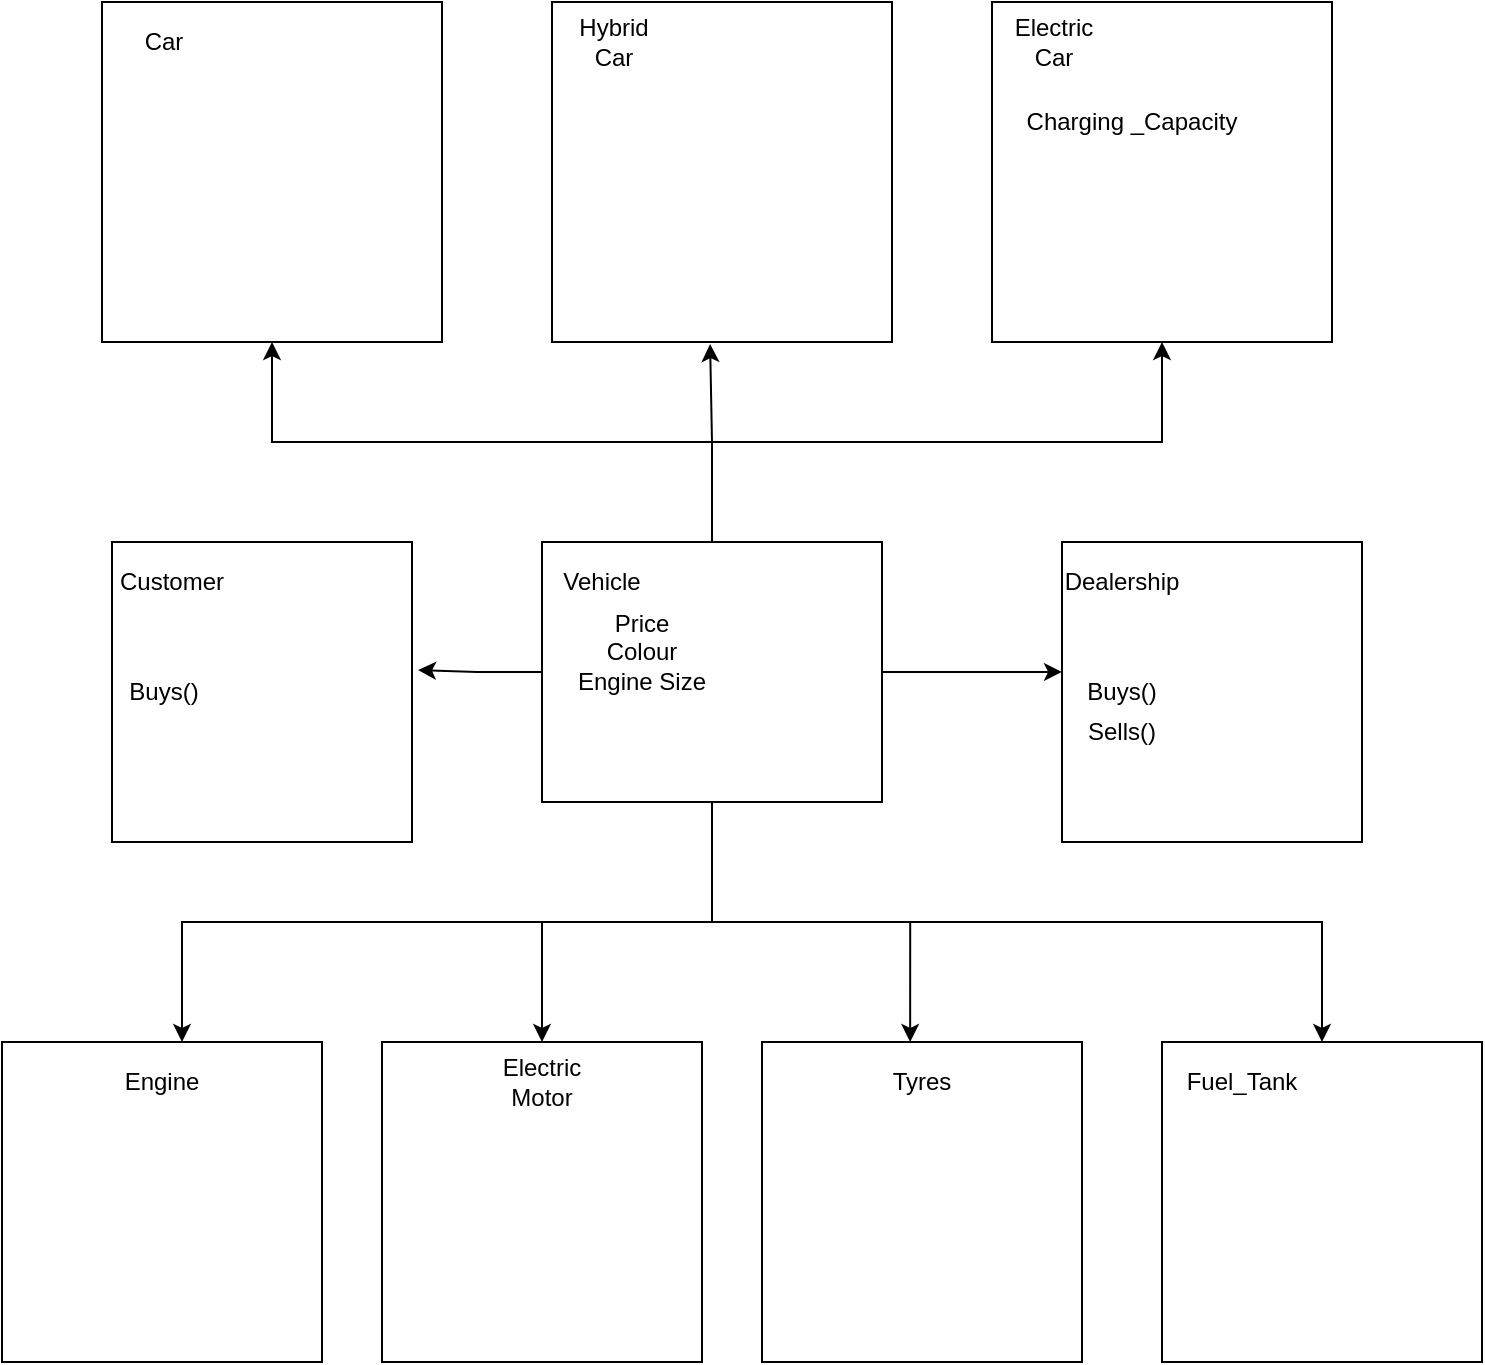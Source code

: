 <mxfile version="14.6.10" type="device"><diagram id="_HAQrkn4veBO2BWzJX4A" name="Page-1"><mxGraphModel dx="1026" dy="432" grid="1" gridSize="10" guides="1" tooltips="1" connect="1" arrows="1" fold="1" page="1" pageScale="1" pageWidth="827" pageHeight="1169" math="0" shadow="0"><root><mxCell id="0"/><mxCell id="1" parent="0"/><mxCell id="vwRxAgtIESFfnCcARQjO-35" style="edgeStyle=orthogonalEdgeStyle;rounded=0;orthogonalLoop=1;jettySize=auto;html=1;exitX=0.5;exitY=0;exitDx=0;exitDy=0;entryX=0.5;entryY=0;entryDx=0;entryDy=0;" edge="1" parent="1" source="vwRxAgtIESFfnCcARQjO-1" target="vwRxAgtIESFfnCcARQjO-2"><mxGeometry relative="1" as="geometry"/></mxCell><mxCell id="vwRxAgtIESFfnCcARQjO-1" value="" style="whiteSpace=wrap;html=1;aspect=fixed;" vertex="1" parent="1"><mxGeometry x="20" y="540" width="160" height="160" as="geometry"/></mxCell><mxCell id="vwRxAgtIESFfnCcARQjO-2" value="Engine" style="text;html=1;strokeColor=none;fillColor=none;align=center;verticalAlign=middle;whiteSpace=wrap;rounded=0;" vertex="1" parent="1"><mxGeometry x="80" y="550" width="40" height="20" as="geometry"/></mxCell><mxCell id="vwRxAgtIESFfnCcARQjO-3" value="" style="whiteSpace=wrap;html=1;aspect=fixed;" vertex="1" parent="1"><mxGeometry x="400" y="540" width="160" height="160" as="geometry"/></mxCell><mxCell id="vwRxAgtIESFfnCcARQjO-4" value="Tyres" style="text;html=1;strokeColor=none;fillColor=none;align=center;verticalAlign=middle;whiteSpace=wrap;rounded=0;" vertex="1" parent="1"><mxGeometry x="460" y="550" width="40" height="20" as="geometry"/></mxCell><mxCell id="vwRxAgtIESFfnCcARQjO-5" value="" style="whiteSpace=wrap;html=1;aspect=fixed;" vertex="1" parent="1"><mxGeometry x="600" y="540" width="160" height="160" as="geometry"/></mxCell><mxCell id="vwRxAgtIESFfnCcARQjO-6" value="Fuel_Tank" style="text;html=1;strokeColor=none;fillColor=none;align=center;verticalAlign=middle;whiteSpace=wrap;rounded=0;" vertex="1" parent="1"><mxGeometry x="620" y="550" width="40" height="20" as="geometry"/></mxCell><mxCell id="vwRxAgtIESFfnCcARQjO-14" style="edgeStyle=orthogonalEdgeStyle;rounded=0;orthogonalLoop=1;jettySize=auto;html=1;exitX=0.5;exitY=1;exitDx=0;exitDy=0;" edge="1" parent="1" source="vwRxAgtIESFfnCcARQjO-7" target="vwRxAgtIESFfnCcARQjO-1"><mxGeometry relative="1" as="geometry"><Array as="points"><mxPoint x="375" y="480"/><mxPoint x="110" y="480"/></Array></mxGeometry></mxCell><mxCell id="vwRxAgtIESFfnCcARQjO-15" style="edgeStyle=orthogonalEdgeStyle;rounded=0;orthogonalLoop=1;jettySize=auto;html=1;exitX=0.5;exitY=1;exitDx=0;exitDy=0;" edge="1" parent="1" source="vwRxAgtIESFfnCcARQjO-7" target="vwRxAgtIESFfnCcARQjO-5"><mxGeometry relative="1" as="geometry"><Array as="points"><mxPoint x="375" y="480"/><mxPoint x="680" y="480"/></Array></mxGeometry></mxCell><mxCell id="vwRxAgtIESFfnCcARQjO-16" style="edgeStyle=orthogonalEdgeStyle;rounded=0;orthogonalLoop=1;jettySize=auto;html=1;exitX=0.5;exitY=1;exitDx=0;exitDy=0;entryX=0.463;entryY=0;entryDx=0;entryDy=0;entryPerimeter=0;" edge="1" parent="1" source="vwRxAgtIESFfnCcARQjO-7" target="vwRxAgtIESFfnCcARQjO-3"><mxGeometry relative="1" as="geometry"/></mxCell><mxCell id="vwRxAgtIESFfnCcARQjO-17" style="edgeStyle=orthogonalEdgeStyle;rounded=0;orthogonalLoop=1;jettySize=auto;html=1;exitX=1;exitY=0.5;exitDx=0;exitDy=0;entryX=0;entryY=0.433;entryDx=0;entryDy=0;entryPerimeter=0;" edge="1" parent="1" source="vwRxAgtIESFfnCcARQjO-7" target="vwRxAgtIESFfnCcARQjO-9"><mxGeometry relative="1" as="geometry"/></mxCell><mxCell id="vwRxAgtIESFfnCcARQjO-18" style="edgeStyle=orthogonalEdgeStyle;rounded=0;orthogonalLoop=1;jettySize=auto;html=1;exitX=0;exitY=0.5;exitDx=0;exitDy=0;entryX=1.02;entryY=0.427;entryDx=0;entryDy=0;entryPerimeter=0;" edge="1" parent="1" source="vwRxAgtIESFfnCcARQjO-7" target="vwRxAgtIESFfnCcARQjO-12"><mxGeometry relative="1" as="geometry"/></mxCell><mxCell id="vwRxAgtIESFfnCcARQjO-31" style="edgeStyle=orthogonalEdgeStyle;rounded=0;orthogonalLoop=1;jettySize=auto;html=1;exitX=0.5;exitY=0;exitDx=0;exitDy=0;entryX=0.465;entryY=1.006;entryDx=0;entryDy=0;entryPerimeter=0;" edge="1" parent="1" source="vwRxAgtIESFfnCcARQjO-7" target="vwRxAgtIESFfnCcARQjO-26"><mxGeometry relative="1" as="geometry"/></mxCell><mxCell id="vwRxAgtIESFfnCcARQjO-32" style="edgeStyle=orthogonalEdgeStyle;rounded=0;orthogonalLoop=1;jettySize=auto;html=1;exitX=0.5;exitY=0;exitDx=0;exitDy=0;entryX=0.5;entryY=1;entryDx=0;entryDy=0;" edge="1" parent="1" source="vwRxAgtIESFfnCcARQjO-7" target="vwRxAgtIESFfnCcARQjO-24"><mxGeometry relative="1" as="geometry"/></mxCell><mxCell id="vwRxAgtIESFfnCcARQjO-33" style="edgeStyle=orthogonalEdgeStyle;rounded=0;orthogonalLoop=1;jettySize=auto;html=1;exitX=0.5;exitY=0;exitDx=0;exitDy=0;" edge="1" parent="1" source="vwRxAgtIESFfnCcARQjO-7" target="vwRxAgtIESFfnCcARQjO-28"><mxGeometry relative="1" as="geometry"/></mxCell><mxCell id="vwRxAgtIESFfnCcARQjO-37" style="edgeStyle=orthogonalEdgeStyle;rounded=0;orthogonalLoop=1;jettySize=auto;html=1;exitX=0.5;exitY=1;exitDx=0;exitDy=0;entryX=0.5;entryY=0;entryDx=0;entryDy=0;" edge="1" parent="1" source="vwRxAgtIESFfnCcARQjO-7" target="vwRxAgtIESFfnCcARQjO-34"><mxGeometry relative="1" as="geometry"/></mxCell><mxCell id="vwRxAgtIESFfnCcARQjO-7" value="" style="rounded=0;whiteSpace=wrap;html=1;" vertex="1" parent="1"><mxGeometry x="290" y="290" width="170" height="130" as="geometry"/></mxCell><mxCell id="vwRxAgtIESFfnCcARQjO-8" value="Vehicle" style="text;html=1;strokeColor=none;fillColor=none;align=center;verticalAlign=middle;whiteSpace=wrap;rounded=0;" vertex="1" parent="1"><mxGeometry x="300" y="300" width="40" height="20" as="geometry"/></mxCell><mxCell id="vwRxAgtIESFfnCcARQjO-9" value="" style="whiteSpace=wrap;html=1;aspect=fixed;" vertex="1" parent="1"><mxGeometry x="550" y="290" width="150" height="150" as="geometry"/></mxCell><mxCell id="vwRxAgtIESFfnCcARQjO-10" value="Dealership" style="text;html=1;strokeColor=none;fillColor=none;align=center;verticalAlign=middle;whiteSpace=wrap;rounded=0;" vertex="1" parent="1"><mxGeometry x="560" y="300" width="40" height="20" as="geometry"/></mxCell><mxCell id="vwRxAgtIESFfnCcARQjO-12" value="" style="whiteSpace=wrap;html=1;aspect=fixed;" vertex="1" parent="1"><mxGeometry x="75" y="290" width="150" height="150" as="geometry"/></mxCell><mxCell id="vwRxAgtIESFfnCcARQjO-13" value="Customer" style="text;html=1;strokeColor=none;fillColor=none;align=center;verticalAlign=middle;whiteSpace=wrap;rounded=0;" vertex="1" parent="1"><mxGeometry x="85" y="300" width="40" height="20" as="geometry"/></mxCell><mxCell id="vwRxAgtIESFfnCcARQjO-19" value="Buys()" style="text;html=1;strokeColor=none;fillColor=none;align=center;verticalAlign=middle;whiteSpace=wrap;rounded=0;" vertex="1" parent="1"><mxGeometry x="560" y="355" width="40" height="20" as="geometry"/></mxCell><mxCell id="vwRxAgtIESFfnCcARQjO-21" value="Buys()" style="text;html=1;strokeColor=none;fillColor=none;align=center;verticalAlign=middle;whiteSpace=wrap;rounded=0;" vertex="1" parent="1"><mxGeometry x="81" y="355" width="40" height="20" as="geometry"/></mxCell><mxCell id="vwRxAgtIESFfnCcARQjO-22" value="Sells()" style="text;html=1;strokeColor=none;fillColor=none;align=center;verticalAlign=middle;whiteSpace=wrap;rounded=0;" vertex="1" parent="1"><mxGeometry x="560" y="375" width="40" height="20" as="geometry"/></mxCell><mxCell id="vwRxAgtIESFfnCcARQjO-23" value="Price&lt;br&gt;Colour&lt;br&gt;Engine Size" style="text;html=1;strokeColor=none;fillColor=none;align=center;verticalAlign=middle;whiteSpace=wrap;rounded=0;" vertex="1" parent="1"><mxGeometry x="300" y="335" width="80" height="20" as="geometry"/></mxCell><mxCell id="vwRxAgtIESFfnCcARQjO-24" value="" style="whiteSpace=wrap;html=1;aspect=fixed;" vertex="1" parent="1"><mxGeometry x="70" y="20" width="170" height="170" as="geometry"/></mxCell><mxCell id="vwRxAgtIESFfnCcARQjO-25" value="Car" style="text;html=1;strokeColor=none;fillColor=none;align=center;verticalAlign=middle;whiteSpace=wrap;rounded=0;" vertex="1" parent="1"><mxGeometry x="81" y="30" width="40" height="20" as="geometry"/></mxCell><mxCell id="vwRxAgtIESFfnCcARQjO-26" value="" style="whiteSpace=wrap;html=1;aspect=fixed;" vertex="1" parent="1"><mxGeometry x="295" y="20" width="170" height="170" as="geometry"/></mxCell><mxCell id="vwRxAgtIESFfnCcARQjO-27" value="Hybrid Car" style="text;html=1;strokeColor=none;fillColor=none;align=center;verticalAlign=middle;whiteSpace=wrap;rounded=0;" vertex="1" parent="1"><mxGeometry x="306" y="30" width="40" height="20" as="geometry"/></mxCell><mxCell id="vwRxAgtIESFfnCcARQjO-28" value="" style="whiteSpace=wrap;html=1;aspect=fixed;" vertex="1" parent="1"><mxGeometry x="515" y="20" width="170" height="170" as="geometry"/></mxCell><mxCell id="vwRxAgtIESFfnCcARQjO-29" value="Electric Car" style="text;html=1;strokeColor=none;fillColor=none;align=center;verticalAlign=middle;whiteSpace=wrap;rounded=0;" vertex="1" parent="1"><mxGeometry x="526" y="30" width="40" height="20" as="geometry"/></mxCell><mxCell id="vwRxAgtIESFfnCcARQjO-30" value="Charging _Capacity" style="text;html=1;strokeColor=none;fillColor=none;align=center;verticalAlign=middle;whiteSpace=wrap;rounded=0;" vertex="1" parent="1"><mxGeometry x="530" y="70" width="110" height="20" as="geometry"/></mxCell><mxCell id="vwRxAgtIESFfnCcARQjO-34" value="" style="whiteSpace=wrap;html=1;aspect=fixed;" vertex="1" parent="1"><mxGeometry x="210" y="540" width="160" height="160" as="geometry"/></mxCell><mxCell id="vwRxAgtIESFfnCcARQjO-36" value="Electric Motor" style="text;html=1;strokeColor=none;fillColor=none;align=center;verticalAlign=middle;whiteSpace=wrap;rounded=0;" vertex="1" parent="1"><mxGeometry x="270" y="550" width="40" height="20" as="geometry"/></mxCell></root></mxGraphModel></diagram></mxfile>